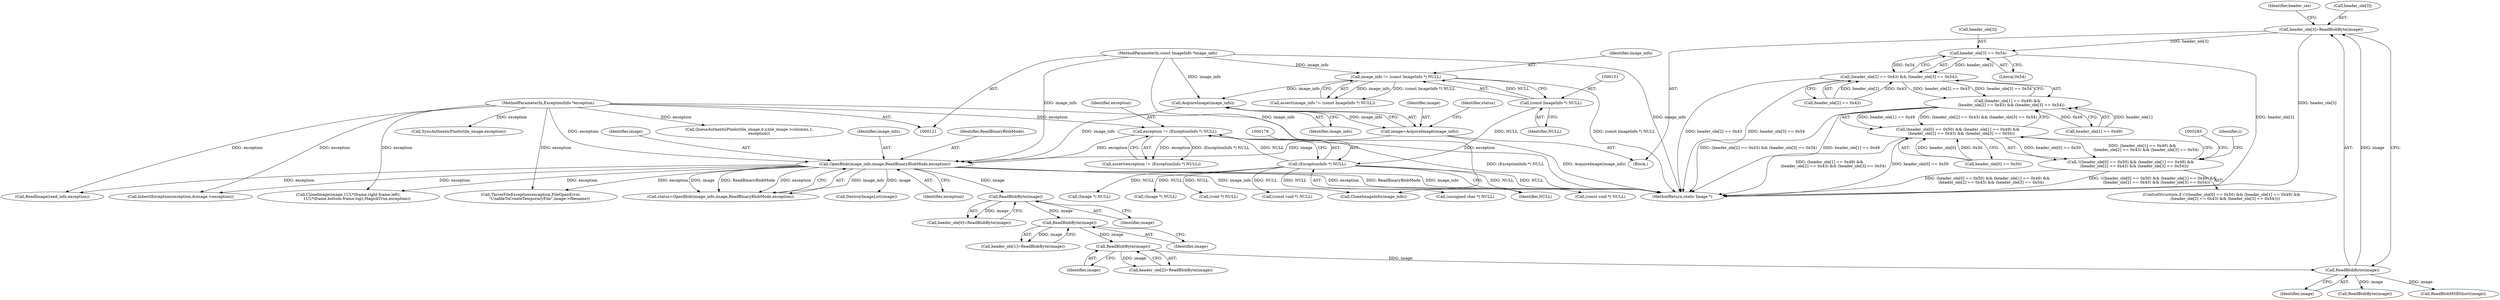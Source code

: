 digraph "0_ImageMagick_f6e9d0d9955e85bdd7540b251cd50d598dacc5e6_46@array" {
"1000238" [label="(Call,header_ole[3]=ReadBlobByte(image))"];
"1000242" [label="(Call,ReadBlobByte(image))"];
"1000236" [label="(Call,ReadBlobByte(image))"];
"1000230" [label="(Call,ReadBlobByte(image))"];
"1000224" [label="(Call,ReadBlobByte(image))"];
"1000192" [label="(Call,OpenBlob(image_info,image,ReadBinaryBlobMode,exception))"];
"1000188" [label="(Call,AcquireImage(image_info))"];
"1000148" [label="(Call,image_info != (const ImageInfo *) NULL)"];
"1000122" [label="(MethodParameterIn,const ImageInfo *image_info)"];
"1000150" [label="(Call,(const ImageInfo *) NULL)"];
"1000186" [label="(Call,image=AcquireImage(image_info))"];
"1000175" [label="(Call,exception != (ExceptionInfo *) NULL)"];
"1000123" [label="(MethodParameterIn,ExceptionInfo *exception)"];
"1000177" [label="(Call,(ExceptionInfo *) NULL)"];
"1000264" [label="(Call,header_ole[3] == 0x54)"];
"1000258" [label="(Call,(header_ole[2] == 0x43) && (header_ole[3] == 0x54))"];
"1000252" [label="(Call,(header_ole[1] == 0x49) &&\n      (header_ole[2] == 0x43) && (header_ole[3] == 0x54))"];
"1000246" [label="(Call,(header_ole[0] == 0x50) && (header_ole[1] == 0x49) &&\n      (header_ole[2] == 0x43) && (header_ole[3] == 0x54))"];
"1000245" [label="(Call,!((header_ole[0] == 0x50) && (header_ole[1] == 0x49) &&\n      (header_ole[2] == 0x43) && (header_ole[3] == 0x54)))"];
"1000191" [label="(Identifier,status)"];
"1000271" [label="(Identifier,i)"];
"1000177" [label="(Call,(ExceptionInfo *) NULL)"];
"1001835" [label="(Call,(unsigned char *) NULL)"];
"1000243" [label="(Identifier,image)"];
"1002186" [label="(Call,ReadImage(read_info,exception))"];
"1000231" [label="(Identifier,image)"];
"1000122" [label="(MethodParameterIn,const ImageInfo *image_info)"];
"1000242" [label="(Call,ReadBlobByte(image))"];
"1000232" [label="(Call,header_ole[2]=ReadBlobByte(image))"];
"1000176" [label="(Identifier,exception)"];
"1000230" [label="(Call,ReadBlobByte(image))"];
"1000280" [label="(Call,ReadBlobByte(image))"];
"1000237" [label="(Identifier,image)"];
"1000195" [label="(Identifier,ReadBinaryBlobMode)"];
"1000174" [label="(Call,assert(exception != (ExceptionInfo *) NULL))"];
"1000245" [label="(Call,!((header_ole[0] == 0x50) && (header_ole[1] == 0x49) &&\n      (header_ole[2] == 0x43) && (header_ole[3] == 0x54)))"];
"1000179" [label="(Identifier,NULL)"];
"1001896" [label="(Call,(const void *) NULL)"];
"1001459" [label="(Call,QueueAuthenticPixels(tile_image,0,y,tile_image->columns,1,\n                exception))"];
"1000194" [label="(Identifier,image)"];
"1000284" [label="(Call,ReadBlobMSBShort(image))"];
"1000152" [label="(Identifier,NULL)"];
"1000148" [label="(Call,image_info != (const ImageInfo *) NULL)"];
"1000192" [label="(Call,OpenBlob(image_info,image,ReadBinaryBlobMode,exception))"];
"1001021" [label="(Call,(Image *) NULL)"];
"1000187" [label="(Identifier,image)"];
"1000996" [label="(Call,CloneImage(image,1UL*(frame.right-frame.left),\n              1UL*(frame.bottom-frame.top),MagickTrue,exception))"];
"1000147" [label="(Call,assert(image_info != (const ImageInfo *) NULL))"];
"1000207" [label="(Call,(Image *) NULL)"];
"1000249" [label="(Identifier,header_ole)"];
"1000252" [label="(Call,(header_ole[1] == 0x49) &&\n      (header_ole[2] == 0x43) && (header_ole[3] == 0x54))"];
"1000484" [label="(Call,InheritException(exception,&image->exception))"];
"1000225" [label="(Identifier,image)"];
"1000224" [label="(Call,ReadBlobByte(image))"];
"1000186" [label="(Call,image=AcquireImage(image_info))"];
"1000226" [label="(Call,header_ole[1]=ReadBlobByte(image))"];
"1000193" [label="(Identifier,image_info)"];
"1000244" [label="(ControlStructure,if (!((header_ole[0] == 0x50) && (header_ole[1] == 0x49) &&\n      (header_ole[2] == 0x43) && (header_ole[3] == 0x54))))"];
"1000150" [label="(Call,(const ImageInfo *) NULL)"];
"1000253" [label="(Call,header_ole[1] == 0x49)"];
"1000264" [label="(Call,header_ole[3] == 0x54)"];
"1000190" [label="(Call,status=OpenBlob(image_info,image,ReadBinaryBlobMode,exception))"];
"1002087" [label="(Call,ThrowFileException(exception,FileOpenError,\n              \"UnableToCreateTemporaryFile\",image->filename))"];
"1000236" [label="(Call,ReadBlobByte(image))"];
"1002024" [label="(Call,(void *) NULL)"];
"1000246" [label="(Call,(header_ole[0] == 0x50) && (header_ole[1] == 0x49) &&\n      (header_ole[2] == 0x43) && (header_ole[3] == 0x54))"];
"1002366" [label="(MethodReturn,static Image *)"];
"1000149" [label="(Identifier,image_info)"];
"1000188" [label="(Call,AcquireImage(image_info))"];
"1000265" [label="(Call,header_ole[3])"];
"1001705" [label="(Call,SyncAuthenticPixels(tile_image,exception))"];
"1000123" [label="(MethodParameterIn,ExceptionInfo *exception)"];
"1000220" [label="(Call,header_ole[0]=ReadBlobByte(image))"];
"1000204" [label="(Call,DestroyImageList(image))"];
"1000247" [label="(Call,header_ole[0] == 0x50)"];
"1000259" [label="(Call,header_ole[2] == 0x43)"];
"1000196" [label="(Identifier,exception)"];
"1000189" [label="(Identifier,image_info)"];
"1000238" [label="(Call,header_ole[3]=ReadBlobByte(image))"];
"1000175" [label="(Call,exception != (ExceptionInfo *) NULL)"];
"1000124" [label="(Block,)"];
"1002020" [label="(Call,CloneImageInfo(image_info))"];
"1001861" [label="(Call,(const void *) NULL)"];
"1000258" [label="(Call,(header_ole[2] == 0x43) && (header_ole[3] == 0x54))"];
"1000268" [label="(Literal,0x54)"];
"1000239" [label="(Call,header_ole[3])"];
"1000238" -> "1000124"  [label="AST: "];
"1000238" -> "1000242"  [label="CFG: "];
"1000239" -> "1000238"  [label="AST: "];
"1000242" -> "1000238"  [label="AST: "];
"1000249" -> "1000238"  [label="CFG: "];
"1000238" -> "1002366"  [label="DDG: header_ole[3]"];
"1000242" -> "1000238"  [label="DDG: image"];
"1000238" -> "1000264"  [label="DDG: header_ole[3]"];
"1000242" -> "1000243"  [label="CFG: "];
"1000243" -> "1000242"  [label="AST: "];
"1000236" -> "1000242"  [label="DDG: image"];
"1000242" -> "1000280"  [label="DDG: image"];
"1000242" -> "1000284"  [label="DDG: image"];
"1000236" -> "1000232"  [label="AST: "];
"1000236" -> "1000237"  [label="CFG: "];
"1000237" -> "1000236"  [label="AST: "];
"1000232" -> "1000236"  [label="CFG: "];
"1000236" -> "1000232"  [label="DDG: image"];
"1000230" -> "1000236"  [label="DDG: image"];
"1000230" -> "1000226"  [label="AST: "];
"1000230" -> "1000231"  [label="CFG: "];
"1000231" -> "1000230"  [label="AST: "];
"1000226" -> "1000230"  [label="CFG: "];
"1000230" -> "1000226"  [label="DDG: image"];
"1000224" -> "1000230"  [label="DDG: image"];
"1000224" -> "1000220"  [label="AST: "];
"1000224" -> "1000225"  [label="CFG: "];
"1000225" -> "1000224"  [label="AST: "];
"1000220" -> "1000224"  [label="CFG: "];
"1000224" -> "1000220"  [label="DDG: image"];
"1000192" -> "1000224"  [label="DDG: image"];
"1000192" -> "1000190"  [label="AST: "];
"1000192" -> "1000196"  [label="CFG: "];
"1000193" -> "1000192"  [label="AST: "];
"1000194" -> "1000192"  [label="AST: "];
"1000195" -> "1000192"  [label="AST: "];
"1000196" -> "1000192"  [label="AST: "];
"1000190" -> "1000192"  [label="CFG: "];
"1000192" -> "1002366"  [label="DDG: ReadBinaryBlobMode"];
"1000192" -> "1002366"  [label="DDG: image_info"];
"1000192" -> "1002366"  [label="DDG: exception"];
"1000192" -> "1000190"  [label="DDG: image_info"];
"1000192" -> "1000190"  [label="DDG: image"];
"1000192" -> "1000190"  [label="DDG: ReadBinaryBlobMode"];
"1000192" -> "1000190"  [label="DDG: exception"];
"1000188" -> "1000192"  [label="DDG: image_info"];
"1000122" -> "1000192"  [label="DDG: image_info"];
"1000186" -> "1000192"  [label="DDG: image"];
"1000175" -> "1000192"  [label="DDG: exception"];
"1000123" -> "1000192"  [label="DDG: exception"];
"1000192" -> "1000204"  [label="DDG: image"];
"1000192" -> "1000484"  [label="DDG: exception"];
"1000192" -> "1000996"  [label="DDG: exception"];
"1000192" -> "1002020"  [label="DDG: image_info"];
"1000192" -> "1002087"  [label="DDG: exception"];
"1000192" -> "1002186"  [label="DDG: exception"];
"1000188" -> "1000186"  [label="AST: "];
"1000188" -> "1000189"  [label="CFG: "];
"1000189" -> "1000188"  [label="AST: "];
"1000186" -> "1000188"  [label="CFG: "];
"1000188" -> "1000186"  [label="DDG: image_info"];
"1000148" -> "1000188"  [label="DDG: image_info"];
"1000122" -> "1000188"  [label="DDG: image_info"];
"1000148" -> "1000147"  [label="AST: "];
"1000148" -> "1000150"  [label="CFG: "];
"1000149" -> "1000148"  [label="AST: "];
"1000150" -> "1000148"  [label="AST: "];
"1000147" -> "1000148"  [label="CFG: "];
"1000148" -> "1002366"  [label="DDG: (const ImageInfo *) NULL"];
"1000148" -> "1000147"  [label="DDG: image_info"];
"1000148" -> "1000147"  [label="DDG: (const ImageInfo *) NULL"];
"1000122" -> "1000148"  [label="DDG: image_info"];
"1000150" -> "1000148"  [label="DDG: NULL"];
"1000122" -> "1000121"  [label="AST: "];
"1000122" -> "1002366"  [label="DDG: image_info"];
"1000122" -> "1002020"  [label="DDG: image_info"];
"1000150" -> "1000152"  [label="CFG: "];
"1000151" -> "1000150"  [label="AST: "];
"1000152" -> "1000150"  [label="AST: "];
"1000150" -> "1000177"  [label="DDG: NULL"];
"1000186" -> "1000124"  [label="AST: "];
"1000187" -> "1000186"  [label="AST: "];
"1000191" -> "1000186"  [label="CFG: "];
"1000186" -> "1002366"  [label="DDG: AcquireImage(image_info)"];
"1000175" -> "1000174"  [label="AST: "];
"1000175" -> "1000177"  [label="CFG: "];
"1000176" -> "1000175"  [label="AST: "];
"1000177" -> "1000175"  [label="AST: "];
"1000174" -> "1000175"  [label="CFG: "];
"1000175" -> "1002366"  [label="DDG: (ExceptionInfo *) NULL"];
"1000175" -> "1000174"  [label="DDG: exception"];
"1000175" -> "1000174"  [label="DDG: (ExceptionInfo *) NULL"];
"1000123" -> "1000175"  [label="DDG: exception"];
"1000177" -> "1000175"  [label="DDG: NULL"];
"1000123" -> "1000121"  [label="AST: "];
"1000123" -> "1002366"  [label="DDG: exception"];
"1000123" -> "1000484"  [label="DDG: exception"];
"1000123" -> "1000996"  [label="DDG: exception"];
"1000123" -> "1001459"  [label="DDG: exception"];
"1000123" -> "1001705"  [label="DDG: exception"];
"1000123" -> "1002087"  [label="DDG: exception"];
"1000123" -> "1002186"  [label="DDG: exception"];
"1000177" -> "1000179"  [label="CFG: "];
"1000178" -> "1000177"  [label="AST: "];
"1000179" -> "1000177"  [label="AST: "];
"1000177" -> "1002366"  [label="DDG: NULL"];
"1000177" -> "1000207"  [label="DDG: NULL"];
"1000177" -> "1001021"  [label="DDG: NULL"];
"1000177" -> "1001835"  [label="DDG: NULL"];
"1000177" -> "1001861"  [label="DDG: NULL"];
"1000177" -> "1001896"  [label="DDG: NULL"];
"1000177" -> "1002024"  [label="DDG: NULL"];
"1000264" -> "1000258"  [label="AST: "];
"1000264" -> "1000268"  [label="CFG: "];
"1000265" -> "1000264"  [label="AST: "];
"1000268" -> "1000264"  [label="AST: "];
"1000258" -> "1000264"  [label="CFG: "];
"1000264" -> "1002366"  [label="DDG: header_ole[3]"];
"1000264" -> "1000258"  [label="DDG: header_ole[3]"];
"1000264" -> "1000258"  [label="DDG: 0x54"];
"1000258" -> "1000252"  [label="AST: "];
"1000258" -> "1000259"  [label="CFG: "];
"1000259" -> "1000258"  [label="AST: "];
"1000252" -> "1000258"  [label="CFG: "];
"1000258" -> "1002366"  [label="DDG: header_ole[2] == 0x43"];
"1000258" -> "1002366"  [label="DDG: header_ole[3] == 0x54"];
"1000258" -> "1000252"  [label="DDG: header_ole[2] == 0x43"];
"1000258" -> "1000252"  [label="DDG: header_ole[3] == 0x54"];
"1000259" -> "1000258"  [label="DDG: header_ole[2]"];
"1000259" -> "1000258"  [label="DDG: 0x43"];
"1000252" -> "1000246"  [label="AST: "];
"1000252" -> "1000253"  [label="CFG: "];
"1000253" -> "1000252"  [label="AST: "];
"1000246" -> "1000252"  [label="CFG: "];
"1000252" -> "1002366"  [label="DDG: header_ole[1] == 0x49"];
"1000252" -> "1002366"  [label="DDG: (header_ole[2] == 0x43) && (header_ole[3] == 0x54)"];
"1000252" -> "1000246"  [label="DDG: header_ole[1] == 0x49"];
"1000252" -> "1000246"  [label="DDG: (header_ole[2] == 0x43) && (header_ole[3] == 0x54)"];
"1000253" -> "1000252"  [label="DDG: header_ole[1]"];
"1000253" -> "1000252"  [label="DDG: 0x49"];
"1000246" -> "1000245"  [label="AST: "];
"1000246" -> "1000247"  [label="CFG: "];
"1000247" -> "1000246"  [label="AST: "];
"1000245" -> "1000246"  [label="CFG: "];
"1000246" -> "1002366"  [label="DDG: (header_ole[1] == 0x49) &&\n      (header_ole[2] == 0x43) && (header_ole[3] == 0x54)"];
"1000246" -> "1002366"  [label="DDG: header_ole[0] == 0x50"];
"1000246" -> "1000245"  [label="DDG: header_ole[0] == 0x50"];
"1000246" -> "1000245"  [label="DDG: (header_ole[1] == 0x49) &&\n      (header_ole[2] == 0x43) && (header_ole[3] == 0x54)"];
"1000247" -> "1000246"  [label="DDG: header_ole[0]"];
"1000247" -> "1000246"  [label="DDG: 0x50"];
"1000245" -> "1000244"  [label="AST: "];
"1000271" -> "1000245"  [label="CFG: "];
"1000283" -> "1000245"  [label="CFG: "];
"1000245" -> "1002366"  [label="DDG: !((header_ole[0] == 0x50) && (header_ole[1] == 0x49) &&\n      (header_ole[2] == 0x43) && (header_ole[3] == 0x54))"];
"1000245" -> "1002366"  [label="DDG: (header_ole[0] == 0x50) && (header_ole[1] == 0x49) &&\n      (header_ole[2] == 0x43) && (header_ole[3] == 0x54)"];
}
